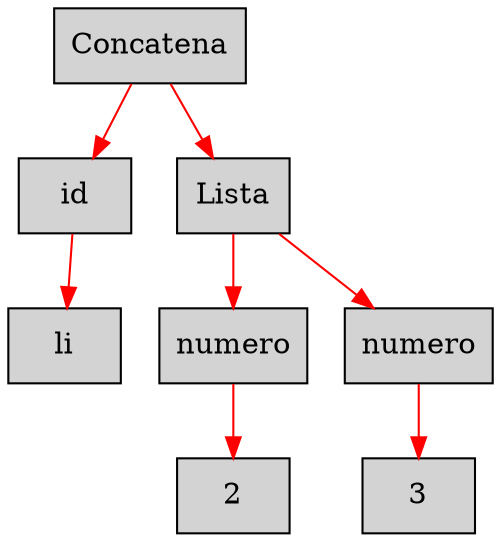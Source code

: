 digraph G {node[shape=box, style=filled]; edge[color=red]
node88527401[label="Concatena"];
 node88527401->node686132207;node686132207[label="id"];
 node686132207->node1472554069;node1472554069[label="li"];
 node88527401->node749691181;node749691181[label="Lista"];
 node749691181->node525019403;node525019403[label="numero"];
 node525019403->node460678142;node460678142[label="2"];
 node749691181->node1735285513;node1735285513[label="numero"];
 node1735285513->node815790272;node815790272[label="3"];

}
